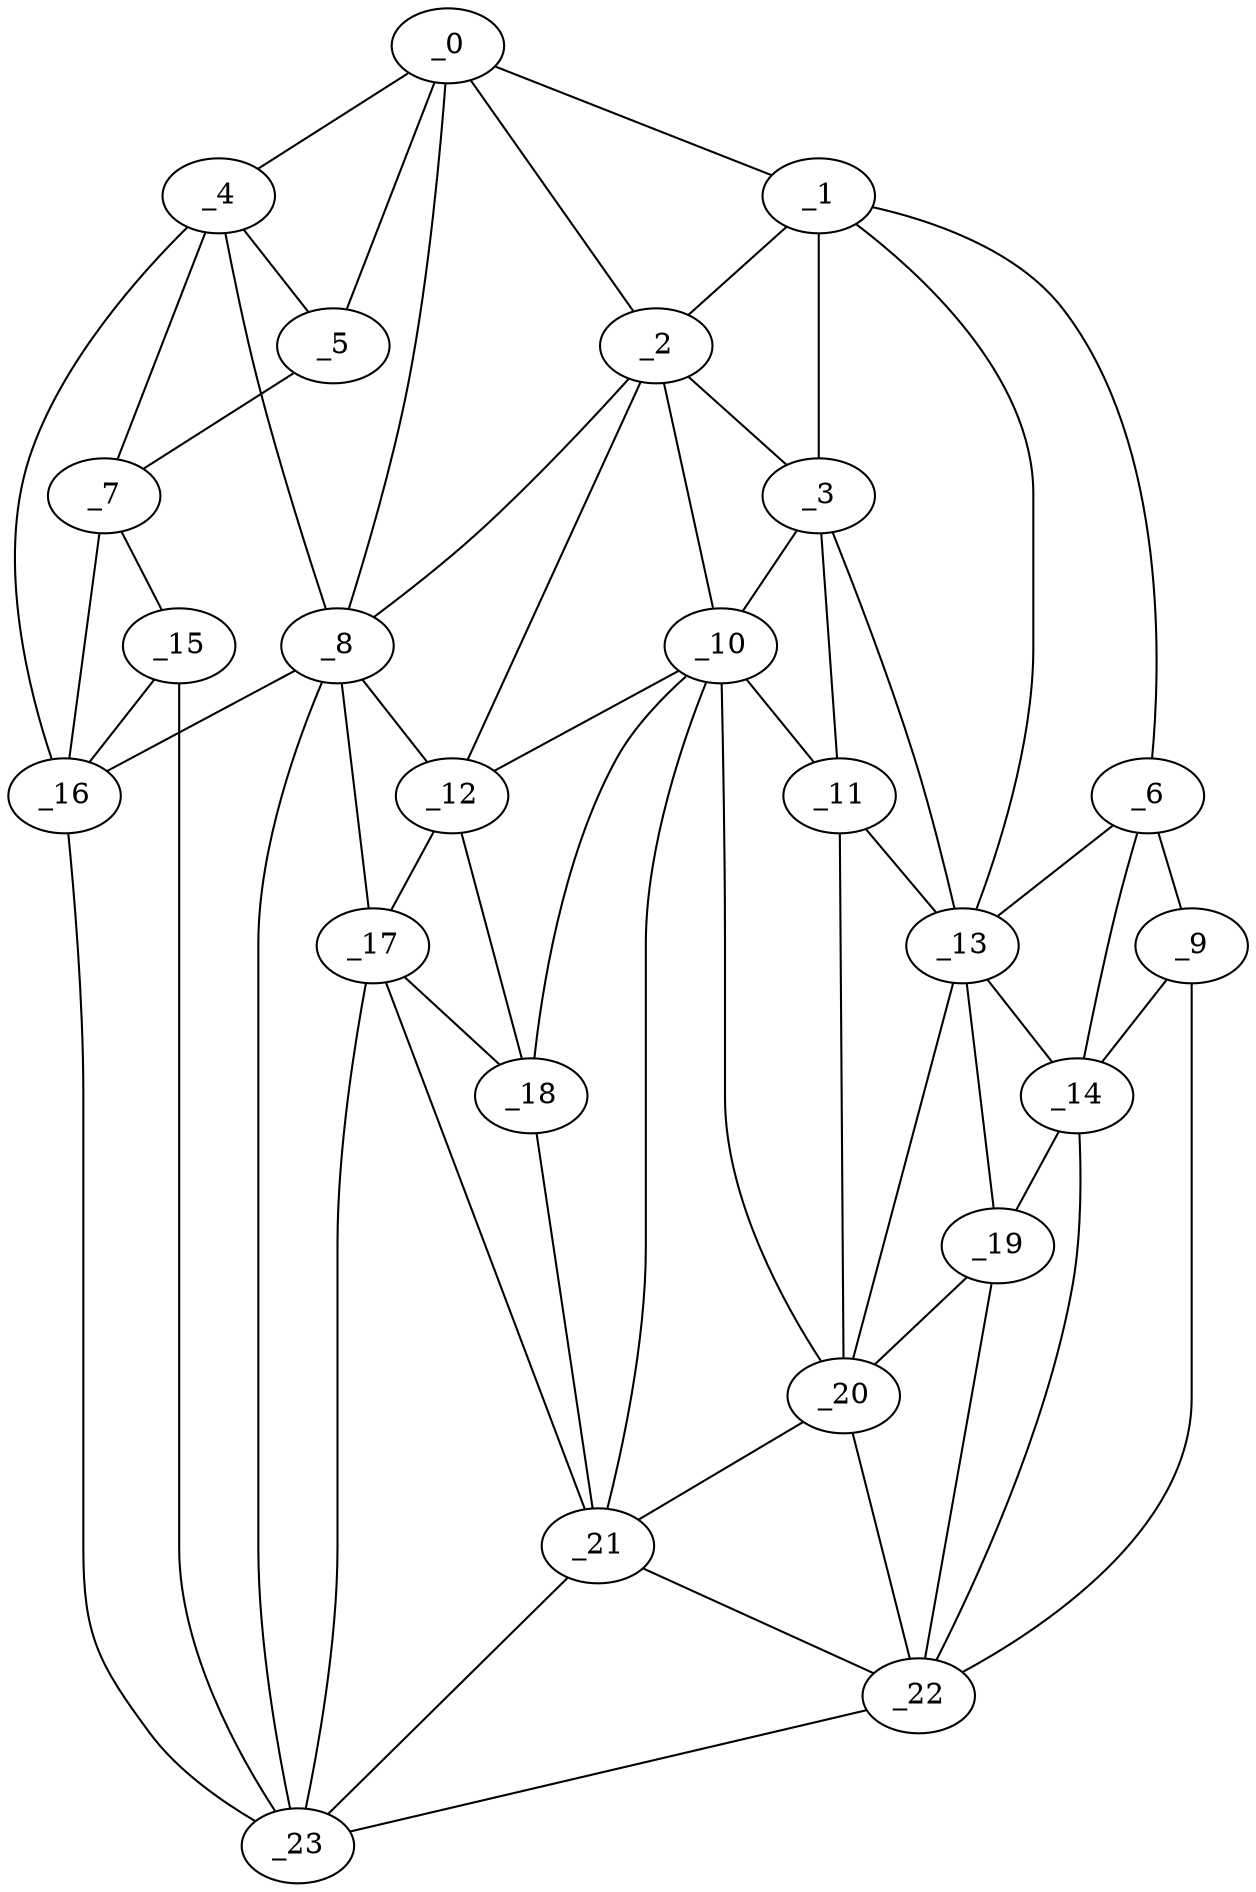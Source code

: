 graph "obj92__75.gxl" {
	_0	 [x=40,
		y=40];
	_1	 [x=41,
		y=106];
	_0 -- _1	 [valence=1];
	_2	 [x=42,
		y=86];
	_0 -- _2	 [valence=2];
	_4	 [x=46,
		y=34];
	_0 -- _4	 [valence=1];
	_5	 [x=50,
		y=7];
	_0 -- _5	 [valence=1];
	_8	 [x=68,
		y=55];
	_0 -- _8	 [valence=1];
	_1 -- _2	 [valence=2];
	_3	 [x=43,
		y=90];
	_1 -- _3	 [valence=2];
	_6	 [x=56,
		y=119];
	_1 -- _6	 [valence=1];
	_13	 [x=74,
		y=100];
	_1 -- _13	 [valence=2];
	_2 -- _3	 [valence=2];
	_2 -- _8	 [valence=2];
	_10	 [x=73,
		y=82];
	_2 -- _10	 [valence=2];
	_12	 [x=74,
		y=68];
	_2 -- _12	 [valence=2];
	_3 -- _10	 [valence=1];
	_11	 [x=73,
		y=93];
	_3 -- _11	 [valence=2];
	_3 -- _13	 [valence=2];
	_4 -- _5	 [valence=2];
	_7	 [x=59,
		y=4];
	_4 -- _7	 [valence=2];
	_4 -- _8	 [valence=2];
	_16	 [x=83,
		y=33];
	_4 -- _16	 [valence=2];
	_5 -- _7	 [valence=1];
	_9	 [x=70,
		y=125];
	_6 -- _9	 [valence=1];
	_6 -- _13	 [valence=2];
	_14	 [x=74,
		y=111];
	_6 -- _14	 [valence=2];
	_15	 [x=79,
		y=6];
	_7 -- _15	 [valence=1];
	_7 -- _16	 [valence=2];
	_8 -- _12	 [valence=1];
	_8 -- _16	 [valence=1];
	_17	 [x=84,
		y=64];
	_8 -- _17	 [valence=1];
	_23	 [x=90,
		y=40];
	_8 -- _23	 [valence=1];
	_9 -- _14	 [valence=2];
	_22	 [x=89,
		y=119];
	_9 -- _22	 [valence=1];
	_10 -- _11	 [valence=2];
	_10 -- _12	 [valence=1];
	_18	 [x=84,
		y=73];
	_10 -- _18	 [valence=2];
	_20	 [x=85,
		y=93];
	_10 -- _20	 [valence=1];
	_21	 [x=86,
		y=80];
	_10 -- _21	 [valence=2];
	_11 -- _13	 [valence=2];
	_11 -- _20	 [valence=2];
	_12 -- _17	 [valence=1];
	_12 -- _18	 [valence=2];
	_13 -- _14	 [valence=1];
	_19	 [x=84,
		y=109];
	_13 -- _19	 [valence=2];
	_13 -- _20	 [valence=2];
	_14 -- _19	 [valence=2];
	_14 -- _22	 [valence=2];
	_15 -- _16	 [valence=2];
	_15 -- _23	 [valence=1];
	_16 -- _23	 [valence=2];
	_17 -- _18	 [valence=2];
	_17 -- _21	 [valence=1];
	_17 -- _23	 [valence=2];
	_18 -- _21	 [valence=2];
	_19 -- _20	 [valence=2];
	_19 -- _22	 [valence=2];
	_20 -- _21	 [valence=1];
	_20 -- _22	 [valence=2];
	_21 -- _22	 [valence=2];
	_21 -- _23	 [valence=2];
	_22 -- _23	 [valence=1];
}
